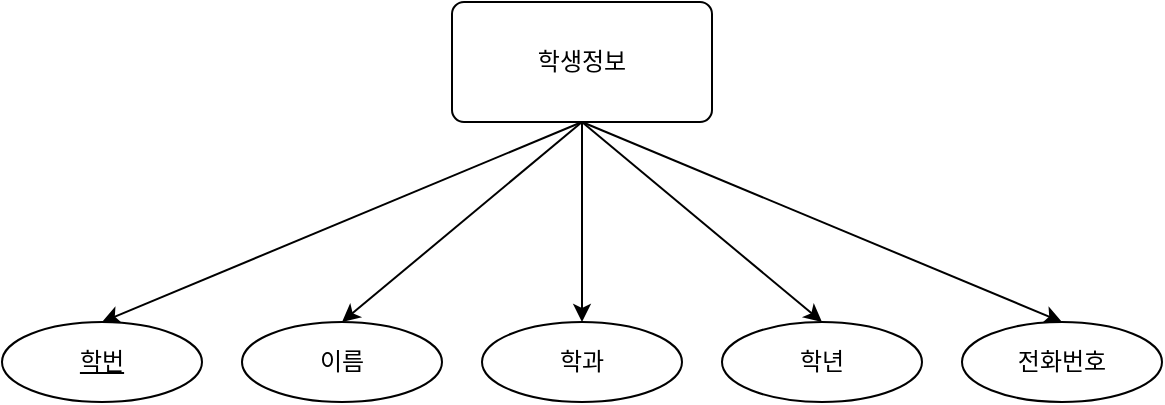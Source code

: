 <mxfile version="21.3.2" type="device">
  <diagram name="페이지-1" id="Ts1GqMD2uXyzmSB1RDOC">
    <mxGraphModel dx="1434" dy="788" grid="1" gridSize="10" guides="1" tooltips="1" connect="1" arrows="1" fold="1" page="1" pageScale="1" pageWidth="4681" pageHeight="3300" math="0" shadow="0">
      <root>
        <mxCell id="0" />
        <mxCell id="1" parent="0" />
        <mxCell id="T63USzTKiN4Skib7rFjK-7" style="rounded=0;orthogonalLoop=1;jettySize=auto;html=1;entryX=0.5;entryY=0;entryDx=0;entryDy=0;exitX=0.5;exitY=1;exitDx=0;exitDy=0;" edge="1" parent="1" source="T63USzTKiN4Skib7rFjK-1" target="T63USzTKiN4Skib7rFjK-2">
          <mxGeometry relative="1" as="geometry" />
        </mxCell>
        <mxCell id="T63USzTKiN4Skib7rFjK-13" style="rounded=0;orthogonalLoop=1;jettySize=auto;html=1;entryX=0.5;entryY=0;entryDx=0;entryDy=0;exitX=0.5;exitY=1;exitDx=0;exitDy=0;" edge="1" parent="1" source="T63USzTKiN4Skib7rFjK-1" target="T63USzTKiN4Skib7rFjK-3">
          <mxGeometry relative="1" as="geometry" />
        </mxCell>
        <mxCell id="T63USzTKiN4Skib7rFjK-14" style="edgeStyle=none;shape=connector;rounded=0;orthogonalLoop=1;jettySize=auto;html=1;entryX=0.5;entryY=0;entryDx=0;entryDy=0;labelBackgroundColor=default;strokeColor=default;fontFamily=Helvetica;fontSize=11;fontColor=default;endArrow=classic;" edge="1" parent="1" source="T63USzTKiN4Skib7rFjK-1" target="T63USzTKiN4Skib7rFjK-4">
          <mxGeometry relative="1" as="geometry" />
        </mxCell>
        <mxCell id="T63USzTKiN4Skib7rFjK-15" style="edgeStyle=none;shape=connector;rounded=0;orthogonalLoop=1;jettySize=auto;html=1;entryX=0.5;entryY=0;entryDx=0;entryDy=0;labelBackgroundColor=default;strokeColor=default;fontFamily=Helvetica;fontSize=11;fontColor=default;endArrow=classic;exitX=0.5;exitY=1;exitDx=0;exitDy=0;" edge="1" parent="1" source="T63USzTKiN4Skib7rFjK-1" target="T63USzTKiN4Skib7rFjK-5">
          <mxGeometry relative="1" as="geometry" />
        </mxCell>
        <mxCell id="T63USzTKiN4Skib7rFjK-16" style="edgeStyle=none;shape=connector;rounded=0;orthogonalLoop=1;jettySize=auto;html=1;entryX=0.5;entryY=0;entryDx=0;entryDy=0;labelBackgroundColor=default;strokeColor=default;fontFamily=Helvetica;fontSize=11;fontColor=default;endArrow=classic;exitX=0.5;exitY=1;exitDx=0;exitDy=0;" edge="1" parent="1" source="T63USzTKiN4Skib7rFjK-1" target="T63USzTKiN4Skib7rFjK-6">
          <mxGeometry relative="1" as="geometry" />
        </mxCell>
        <mxCell id="T63USzTKiN4Skib7rFjK-1" value="학생정보" style="rounded=1;arcSize=10;whiteSpace=wrap;html=1;align=center;" vertex="1" parent="1">
          <mxGeometry x="745" y="400" width="130" height="60" as="geometry" />
        </mxCell>
        <mxCell id="T63USzTKiN4Skib7rFjK-2" value="학번" style="ellipse;whiteSpace=wrap;html=1;align=center;fontStyle=4;" vertex="1" parent="1">
          <mxGeometry x="520" y="560" width="100" height="40" as="geometry" />
        </mxCell>
        <mxCell id="T63USzTKiN4Skib7rFjK-3" value="이름" style="ellipse;whiteSpace=wrap;html=1;align=center;" vertex="1" parent="1">
          <mxGeometry x="640" y="560" width="100" height="40" as="geometry" />
        </mxCell>
        <mxCell id="T63USzTKiN4Skib7rFjK-4" value="학과" style="ellipse;whiteSpace=wrap;html=1;align=center;" vertex="1" parent="1">
          <mxGeometry x="760" y="560" width="100" height="40" as="geometry" />
        </mxCell>
        <mxCell id="T63USzTKiN4Skib7rFjK-5" value="학년" style="ellipse;whiteSpace=wrap;html=1;align=center;" vertex="1" parent="1">
          <mxGeometry x="880" y="560" width="100" height="40" as="geometry" />
        </mxCell>
        <mxCell id="T63USzTKiN4Skib7rFjK-6" value="전화번호" style="ellipse;whiteSpace=wrap;html=1;align=center;" vertex="1" parent="1">
          <mxGeometry x="1000" y="560" width="100" height="40" as="geometry" />
        </mxCell>
      </root>
    </mxGraphModel>
  </diagram>
</mxfile>
